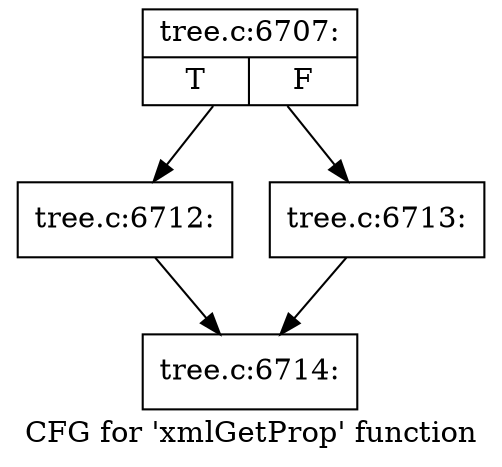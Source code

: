 digraph "CFG for 'xmlGetProp' function" {
	label="CFG for 'xmlGetProp' function";

	Node0x4632d30 [shape=record,label="{tree.c:6707:|{<s0>T|<s1>F}}"];
	Node0x4632d30 -> Node0x46349e0;
	Node0x4632d30 -> Node0x4634a30;
	Node0x46349e0 [shape=record,label="{tree.c:6712:}"];
	Node0x46349e0 -> Node0x4633820;
	Node0x4634a30 [shape=record,label="{tree.c:6713:}"];
	Node0x4634a30 -> Node0x4633820;
	Node0x4633820 [shape=record,label="{tree.c:6714:}"];
}
